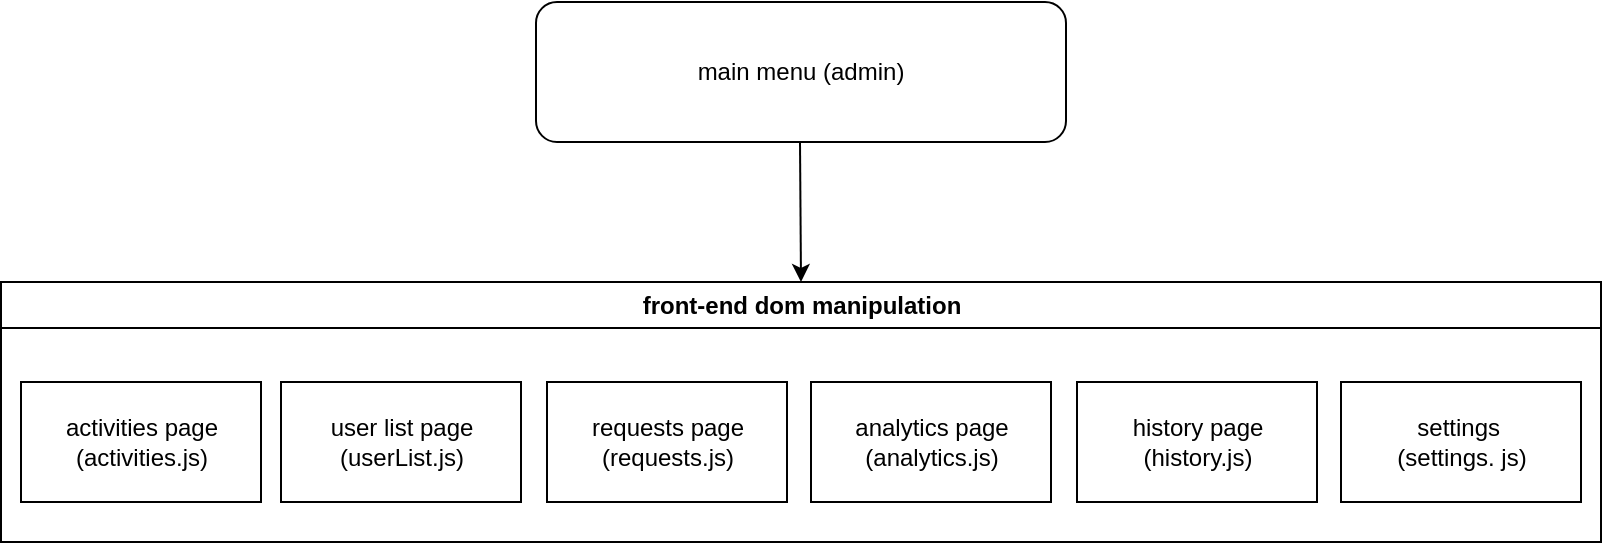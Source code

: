 <mxfile version="24.7.2" type="github">
  <diagram name="Page-1" id="FheVSe9LFVu0Au37shlG">
    <mxGraphModel dx="858" dy="579" grid="1" gridSize="10" guides="1" tooltips="1" connect="1" arrows="1" fold="1" page="1" pageScale="1" pageWidth="850" pageHeight="1100" math="0" shadow="0">
      <root>
        <mxCell id="0" />
        <mxCell id="1" parent="0" />
        <mxCell id="KkzyY3YBOi3iAm6-O-T5-1" value="main menu (admin)" style="rounded=1;whiteSpace=wrap;html=1;" vertex="1" parent="1">
          <mxGeometry x="293" y="20" width="265" height="70" as="geometry" />
        </mxCell>
        <mxCell id="KkzyY3YBOi3iAm6-O-T5-9" value="" style="group" vertex="1" connectable="0" parent="1">
          <mxGeometry x="25.5" y="160" width="800" height="130" as="geometry" />
        </mxCell>
        <mxCell id="KkzyY3YBOi3iAm6-O-T5-7" value="settings&amp;nbsp;&lt;div&gt;(settings. js)&lt;/div&gt;" style="rounded=0;whiteSpace=wrap;html=1;" vertex="1" parent="KkzyY3YBOi3iAm6-O-T5-9">
          <mxGeometry x="670" y="50" width="120" height="60" as="geometry" />
        </mxCell>
        <mxCell id="KkzyY3YBOi3iAm6-O-T5-8" value="front-end dom manipulation" style="swimlane;whiteSpace=wrap;html=1;" vertex="1" parent="KkzyY3YBOi3iAm6-O-T5-9">
          <mxGeometry width="800" height="130" as="geometry" />
        </mxCell>
        <mxCell id="KkzyY3YBOi3iAm6-O-T5-2" value="activities page (activities.js)" style="rounded=0;whiteSpace=wrap;html=1;" vertex="1" parent="KkzyY3YBOi3iAm6-O-T5-9">
          <mxGeometry x="10" y="50" width="120" height="60" as="geometry" />
        </mxCell>
        <mxCell id="KkzyY3YBOi3iAm6-O-T5-3" value="user list page (userList.js)" style="rounded=0;whiteSpace=wrap;html=1;" vertex="1" parent="KkzyY3YBOi3iAm6-O-T5-9">
          <mxGeometry x="140" y="50" width="120" height="60" as="geometry" />
        </mxCell>
        <mxCell id="KkzyY3YBOi3iAm6-O-T5-4" value="requests page (requests.js)" style="rounded=0;whiteSpace=wrap;html=1;" vertex="1" parent="KkzyY3YBOi3iAm6-O-T5-9">
          <mxGeometry x="273" y="50" width="120" height="60" as="geometry" />
        </mxCell>
        <mxCell id="KkzyY3YBOi3iAm6-O-T5-5" value="analytics page&lt;div&gt;(analytics.js)&lt;/div&gt;" style="rounded=0;whiteSpace=wrap;html=1;" vertex="1" parent="KkzyY3YBOi3iAm6-O-T5-9">
          <mxGeometry x="405" y="50" width="120" height="60" as="geometry" />
        </mxCell>
        <mxCell id="KkzyY3YBOi3iAm6-O-T5-6" value="history page (history.js)" style="rounded=0;whiteSpace=wrap;html=1;" vertex="1" parent="KkzyY3YBOi3iAm6-O-T5-9">
          <mxGeometry x="538" y="50" width="120" height="60" as="geometry" />
        </mxCell>
        <mxCell id="KkzyY3YBOi3iAm6-O-T5-10" value="" style="endArrow=classic;html=1;rounded=0;entryX=0.5;entryY=0;entryDx=0;entryDy=0;" edge="1" parent="1" target="KkzyY3YBOi3iAm6-O-T5-8">
          <mxGeometry width="50" height="50" relative="1" as="geometry">
            <mxPoint x="425" y="90" as="sourcePoint" />
            <mxPoint x="425" y="170" as="targetPoint" />
          </mxGeometry>
        </mxCell>
      </root>
    </mxGraphModel>
  </diagram>
</mxfile>
